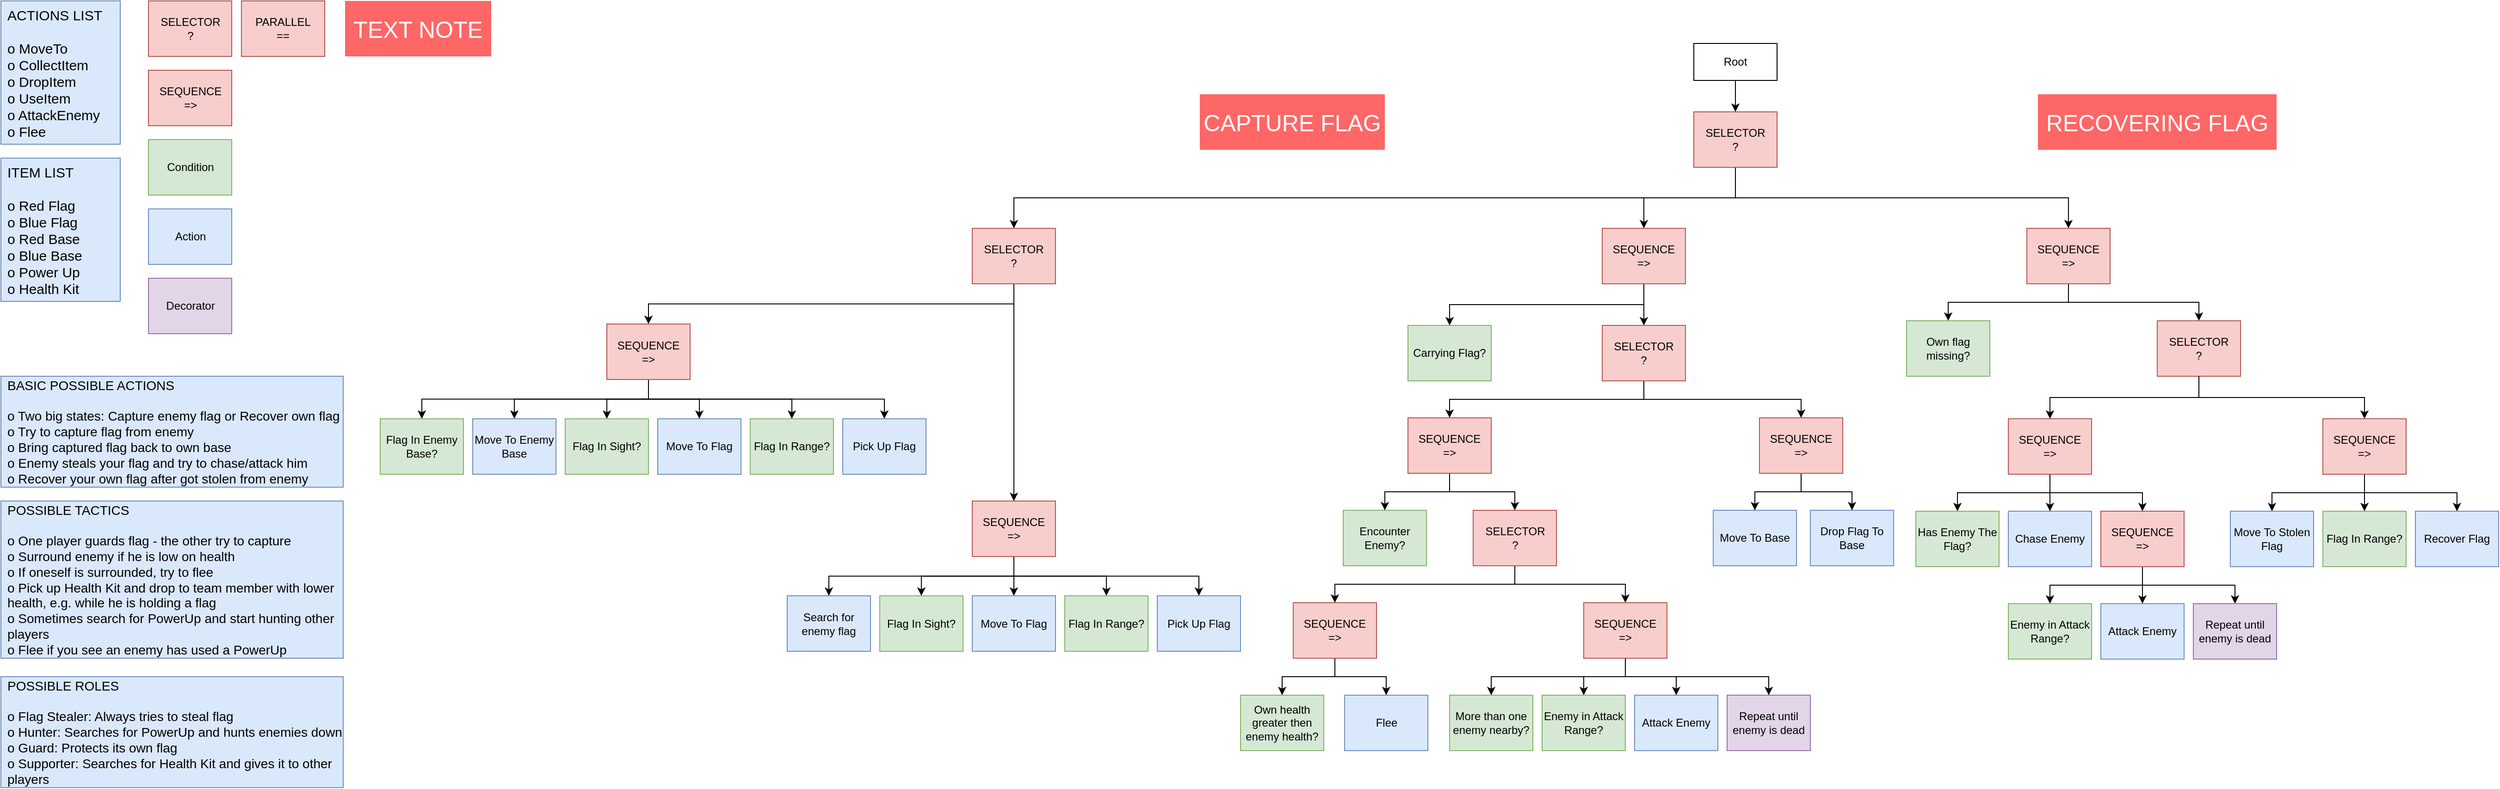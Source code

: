 <mxfile version="12.3.7" type="device" pages="1"><diagram id="GtDES0fC4Kh81AYRPnyM" name="Page-1"><mxGraphModel dx="4024" dy="1323" grid="1" gridSize="10" guides="1" tooltips="1" connect="1" arrows="1" fold="1" page="1" pageScale="1" pageWidth="1654" pageHeight="1169" background="none" math="0" shadow="0"><root><mxCell id="0"/><mxCell id="1" parent="0"/><mxCell id="4snjFOO8MrGMM_6Sy12Z-1" style="edgeStyle=orthogonalEdgeStyle;rounded=0;orthogonalLoop=1;jettySize=auto;html=1;exitX=0.5;exitY=1;exitDx=0;exitDy=0;entryX=0.5;entryY=0;entryDx=0;entryDy=0;" parent="1" source="k5fUcADKDmBsMPc2kSTx-51" target="JPDhvqLLMgYqEGkUQdpm-16" edge="1"><mxGeometry relative="1" as="geometry"/></mxCell><mxCell id="k5fUcADKDmBsMPc2kSTx-51" value="Root" style="rounded=0;whiteSpace=wrap;html=1;labelBackgroundColor=none;fontSize=12;" parent="1" vertex="1"><mxGeometry x="1160" y="80" width="90" height="40" as="geometry"/></mxCell><mxCell id="jAf86JON6YC-LcCfIolk-1" value="SELECTOR&lt;br&gt;?" style="rounded=0;whiteSpace=wrap;html=1;labelBackgroundColor=none;fontSize=12;fillColor=#f8cecc;strokeColor=#b85450;" parent="1" vertex="1"><mxGeometry x="-510.5" y="34" width="90" height="60" as="geometry"/></mxCell><mxCell id="jAf86JON6YC-LcCfIolk-3" value="SEQUENCE&lt;br&gt;=&amp;gt;" style="rounded=0;whiteSpace=wrap;html=1;labelBackgroundColor=none;fontSize=12;fillColor=#f8cecc;strokeColor=#b85450;" parent="1" vertex="1"><mxGeometry x="-510.5" y="109" width="90" height="60" as="geometry"/></mxCell><mxCell id="jAf86JON6YC-LcCfIolk-5" value="Condition" style="rounded=0;whiteSpace=wrap;html=1;labelBackgroundColor=none;fontSize=12;fillColor=#d5e8d4;strokeColor=#82b366;" parent="1" vertex="1"><mxGeometry x="-510.5" y="184" width="90" height="60" as="geometry"/></mxCell><mxCell id="jAf86JON6YC-LcCfIolk-6" value="Action" style="rounded=0;whiteSpace=wrap;html=1;labelBackgroundColor=none;fontSize=12;fillColor=#dae8fc;strokeColor=#6c8ebf;" parent="1" vertex="1"><mxGeometry x="-510.5" y="259" width="90" height="60" as="geometry"/></mxCell><mxCell id="JPDhvqLLMgYqEGkUQdpm-3" value="Decorator" style="rounded=0;whiteSpace=wrap;html=1;labelBackgroundColor=none;fontSize=12;fillColor=#e1d5e7;strokeColor=#9673a6;" parent="1" vertex="1"><mxGeometry x="-510.5" y="334" width="90" height="60" as="geometry"/></mxCell><mxCell id="JPDhvqLLMgYqEGkUQdpm-4" value="Move To Flag" style="rounded=0;whiteSpace=wrap;html=1;labelBackgroundColor=none;fontSize=12;fillColor=#dae8fc;strokeColor=#6c8ebf;" parent="1" vertex="1"><mxGeometry x="40" y="486" width="90" height="60" as="geometry"/></mxCell><mxCell id="JPDhvqLLMgYqEGkUQdpm-5" value="Flag In Range?" style="rounded=0;whiteSpace=wrap;html=1;labelBackgroundColor=none;fontSize=12;fillColor=#d5e8d4;strokeColor=#82b366;" parent="1" vertex="1"><mxGeometry x="140" y="486" width="90" height="60" as="geometry"/></mxCell><mxCell id="JPDhvqLLMgYqEGkUQdpm-6" value="Pick Up Flag" style="rounded=0;whiteSpace=wrap;html=1;labelBackgroundColor=none;fontSize=12;fillColor=#dae8fc;strokeColor=#6c8ebf;" parent="1" vertex="1"><mxGeometry x="240" y="486" width="90" height="60" as="geometry"/></mxCell><mxCell id="JPDhvqLLMgYqEGkUQdpm-7" value="Move To Base" style="rounded=0;whiteSpace=wrap;html=1;labelBackgroundColor=none;fontSize=12;fillColor=#dae8fc;strokeColor=#6c8ebf;" parent="1" vertex="1"><mxGeometry x="1181" y="585" width="90" height="60" as="geometry"/></mxCell><mxCell id="JPDhvqLLMgYqEGkUQdpm-8" value="Drop Flag To Base" style="rounded=0;whiteSpace=wrap;html=1;labelBackgroundColor=none;fontSize=12;fillColor=#dae8fc;strokeColor=#6c8ebf;" parent="1" vertex="1"><mxGeometry x="1286" y="585" width="90" height="60" as="geometry"/></mxCell><mxCell id="JPDhvqLLMgYqEGkUQdpm-14" value="Carrying Flag?" style="rounded=0;whiteSpace=wrap;html=1;labelBackgroundColor=none;fontSize=12;fillColor=#d5e8d4;strokeColor=#82b366;" parent="1" vertex="1"><mxGeometry x="851" y="385" width="90" height="60" as="geometry"/></mxCell><mxCell id="TyaWAcg6GFUjkVi6GeSD-40" style="edgeStyle=orthogonalEdgeStyle;rounded=0;orthogonalLoop=1;jettySize=auto;html=1;exitX=0.5;exitY=1;exitDx=0;exitDy=0;entryX=0.5;entryY=0;entryDx=0;entryDy=0;fontSize=14;" parent="1" source="JPDhvqLLMgYqEGkUQdpm-16" target="TyaWAcg6GFUjkVi6GeSD-5" edge="1"><mxGeometry relative="1" as="geometry"/></mxCell><mxCell id="k0CuPmgBd7FAcBHCDqBa-32" style="edgeStyle=orthogonalEdgeStyle;rounded=0;orthogonalLoop=1;jettySize=auto;html=1;exitX=0.5;exitY=1;exitDx=0;exitDy=0;entryX=0.5;entryY=0;entryDx=0;entryDy=0;" edge="1" parent="1" source="JPDhvqLLMgYqEGkUQdpm-16" target="JPDhvqLLMgYqEGkUQdpm-17"><mxGeometry relative="1" as="geometry"/></mxCell><mxCell id="k0CuPmgBd7FAcBHCDqBa-33" style="edgeStyle=orthogonalEdgeStyle;rounded=0;orthogonalLoop=1;jettySize=auto;html=1;exitX=0.5;exitY=1;exitDx=0;exitDy=0;entryX=0.5;entryY=0;entryDx=0;entryDy=0;" edge="1" parent="1" source="JPDhvqLLMgYqEGkUQdpm-16" target="kOcm3g4EllDmT7967iyR-13"><mxGeometry relative="1" as="geometry"/></mxCell><mxCell id="JPDhvqLLMgYqEGkUQdpm-16" value="SELECTOR&lt;br&gt;?" style="rounded=0;whiteSpace=wrap;html=1;labelBackgroundColor=none;fontSize=12;fillColor=#f8cecc;strokeColor=#b85450;" parent="1" vertex="1"><mxGeometry x="1160" y="154" width="90" height="60" as="geometry"/></mxCell><mxCell id="JPDhvqLLMgYqEGkUQdpm-19" style="edgeStyle=orthogonalEdgeStyle;rounded=0;orthogonalLoop=1;jettySize=auto;html=1;exitX=0.5;exitY=1;exitDx=0;exitDy=0;entryX=0.5;entryY=0;entryDx=0;entryDy=0;" parent="1" source="JPDhvqLLMgYqEGkUQdpm-17" target="JPDhvqLLMgYqEGkUQdpm-14" edge="1"><mxGeometry relative="1" as="geometry"/></mxCell><mxCell id="k0CuPmgBd7FAcBHCDqBa-10" style="edgeStyle=orthogonalEdgeStyle;rounded=0;orthogonalLoop=1;jettySize=auto;html=1;exitX=0.5;exitY=1;exitDx=0;exitDy=0;entryX=0.5;entryY=0;entryDx=0;entryDy=0;" edge="1" parent="1" source="JPDhvqLLMgYqEGkUQdpm-17" target="k0CuPmgBd7FAcBHCDqBa-2"><mxGeometry relative="1" as="geometry"/></mxCell><mxCell id="JPDhvqLLMgYqEGkUQdpm-17" value="SEQUENCE&lt;br&gt;=&amp;gt;" style="rounded=0;whiteSpace=wrap;html=1;labelBackgroundColor=none;fontSize=12;fillColor=#f8cecc;strokeColor=#b85450;" parent="1" vertex="1"><mxGeometry x="1061" y="280" width="90" height="60" as="geometry"/></mxCell><mxCell id="JPDhvqLLMgYqEGkUQdpm-24" style="edgeStyle=orthogonalEdgeStyle;rounded=0;orthogonalLoop=1;jettySize=auto;html=1;exitX=0.5;exitY=1;exitDx=0;exitDy=0;entryX=0.5;entryY=0;entryDx=0;entryDy=0;" parent="1" source="JPDhvqLLMgYqEGkUQdpm-18" target="JPDhvqLLMgYqEGkUQdpm-4" edge="1"><mxGeometry relative="1" as="geometry"/></mxCell><mxCell id="JPDhvqLLMgYqEGkUQdpm-25" style="edgeStyle=orthogonalEdgeStyle;rounded=0;orthogonalLoop=1;jettySize=auto;html=1;exitX=0.5;exitY=1;exitDx=0;exitDy=0;entryX=0.5;entryY=0;entryDx=0;entryDy=0;" parent="1" source="JPDhvqLLMgYqEGkUQdpm-18" target="JPDhvqLLMgYqEGkUQdpm-5" edge="1"><mxGeometry relative="1" as="geometry"/></mxCell><mxCell id="JPDhvqLLMgYqEGkUQdpm-26" style="edgeStyle=orthogonalEdgeStyle;rounded=0;orthogonalLoop=1;jettySize=auto;html=1;exitX=0.5;exitY=1;exitDx=0;exitDy=0;entryX=0.5;entryY=0;entryDx=0;entryDy=0;" parent="1" source="JPDhvqLLMgYqEGkUQdpm-18" target="JPDhvqLLMgYqEGkUQdpm-6" edge="1"><mxGeometry relative="1" as="geometry"/></mxCell><mxCell id="kOcm3g4EllDmT7967iyR-23" style="edgeStyle=orthogonalEdgeStyle;rounded=0;orthogonalLoop=1;jettySize=auto;html=1;exitX=0.5;exitY=1;exitDx=0;exitDy=0;entryX=0.5;entryY=0;entryDx=0;entryDy=0;" parent="1" source="JPDhvqLLMgYqEGkUQdpm-18" target="JPDhvqLLMgYqEGkUQdpm-33" edge="1"><mxGeometry relative="1" as="geometry"/></mxCell><mxCell id="kOcm3g4EllDmT7967iyR-25" style="edgeStyle=orthogonalEdgeStyle;rounded=0;orthogonalLoop=1;jettySize=auto;html=1;exitX=0.5;exitY=1;exitDx=0;exitDy=0;entryX=0.5;entryY=0;entryDx=0;entryDy=0;" parent="1" source="JPDhvqLLMgYqEGkUQdpm-18" target="JPDhvqLLMgYqEGkUQdpm-32" edge="1"><mxGeometry relative="1" as="geometry"/></mxCell><mxCell id="kOcm3g4EllDmT7967iyR-26" style="edgeStyle=orthogonalEdgeStyle;rounded=0;orthogonalLoop=1;jettySize=auto;html=1;exitX=0.5;exitY=1;exitDx=0;exitDy=0;entryX=0.5;entryY=0;entryDx=0;entryDy=0;" parent="1" source="JPDhvqLLMgYqEGkUQdpm-18" target="JPDhvqLLMgYqEGkUQdpm-29" edge="1"><mxGeometry relative="1" as="geometry"/></mxCell><mxCell id="JPDhvqLLMgYqEGkUQdpm-18" value="SEQUENCE&lt;br&gt;=&amp;gt;" style="rounded=0;whiteSpace=wrap;html=1;labelBackgroundColor=none;fontSize=12;fillColor=#f8cecc;strokeColor=#b85450;" parent="1" vertex="1"><mxGeometry x="-15" y="383.5" width="90" height="60" as="geometry"/></mxCell><mxCell id="JPDhvqLLMgYqEGkUQdpm-27" value="ACTIONS LIST&lt;br style=&quot;font-size: 15px;&quot;&gt;&lt;br style=&quot;font-size: 15px;&quot;&gt;o MoveTo&lt;br style=&quot;font-size: 15px;&quot;&gt;o CollectItem&lt;br style=&quot;font-size: 15px;&quot;&gt;o DropItem&lt;br style=&quot;font-size: 15px;&quot;&gt;o UseItem&lt;br style=&quot;font-size: 15px;&quot;&gt;o AttackEnemy&lt;br style=&quot;font-size: 15px;&quot;&gt;o Flee" style="rounded=0;labelBackgroundColor=none;fontSize=15;fillColor=#dae8fc;strokeColor=#6c8ebf;align=left;fontStyle=0;horizontal=1;labelPosition=center;verticalLabelPosition=middle;verticalAlign=middle;whiteSpace=wrap;html=1;spacingTop=0;spacingLeft=5;spacing=2;" parent="1" vertex="1"><mxGeometry x="-670" y="34" width="129" height="155" as="geometry"/></mxCell><mxCell id="JPDhvqLLMgYqEGkUQdpm-28" value="ITEM LIST&lt;br style=&quot;font-size: 15px&quot;&gt;&lt;br style=&quot;font-size: 15px&quot;&gt;o Red Flag&lt;br style=&quot;font-size: 15px&quot;&gt;o Blue Flag&lt;br style=&quot;font-size: 15px&quot;&gt;o Red Base&lt;br style=&quot;font-size: 15px&quot;&gt;o Blue Base&lt;br style=&quot;font-size: 15px&quot;&gt;o Power Up&lt;br style=&quot;font-size: 15px&quot;&gt;o Health Kit" style="rounded=0;labelBackgroundColor=none;fontSize=15;fillColor=#dae8fc;strokeColor=#6c8ebf;align=left;fontStyle=0;horizontal=1;labelPosition=center;verticalLabelPosition=middle;verticalAlign=middle;whiteSpace=wrap;html=1;spacingTop=0;spacingLeft=5;spacing=2;" parent="1" vertex="1"><mxGeometry x="-670" y="204" width="129" height="155" as="geometry"/></mxCell><mxCell id="JPDhvqLLMgYqEGkUQdpm-29" value="Flag In Enemy Base?" style="rounded=0;whiteSpace=wrap;html=1;labelBackgroundColor=none;fontSize=12;fillColor=#d5e8d4;strokeColor=#82b366;" parent="1" vertex="1"><mxGeometry x="-260" y="486" width="90" height="60" as="geometry"/></mxCell><mxCell id="JPDhvqLLMgYqEGkUQdpm-32" value="Move To Enemy Base" style="rounded=0;whiteSpace=wrap;html=1;labelBackgroundColor=none;fontSize=12;fillColor=#dae8fc;strokeColor=#6c8ebf;" parent="1" vertex="1"><mxGeometry x="-160" y="486" width="90" height="60" as="geometry"/></mxCell><mxCell id="JPDhvqLLMgYqEGkUQdpm-33" value="Flag In Sight?" style="rounded=0;whiteSpace=wrap;html=1;labelBackgroundColor=none;fontSize=12;fillColor=#d5e8d4;strokeColor=#82b366;" parent="1" vertex="1"><mxGeometry x="-60" y="486" width="90" height="60" as="geometry"/></mxCell><mxCell id="TyaWAcg6GFUjkVi6GeSD-1" value="BASIC POSSIBLE ACTIONS&lt;br style=&quot;font-size: 14px&quot;&gt;&lt;br&gt;o Two big states: Capture enemy flag or Recover own flag&lt;br style=&quot;font-size: 14px&quot;&gt;o Try to capture flag from enemy&lt;br style=&quot;font-size: 14px&quot;&gt;o Bring captured flag back to own base&lt;br style=&quot;font-size: 14px&quot;&gt;o Enemy steals your flag and try to chase/attack him&lt;br style=&quot;font-size: 14px&quot;&gt;o Recover your own flag after got stolen from enemy" style="rounded=0;labelBackgroundColor=none;fontSize=14;fillColor=#dae8fc;strokeColor=#6c8ebf;align=left;fontStyle=0;horizontal=1;labelPosition=center;verticalLabelPosition=middle;verticalAlign=middle;whiteSpace=wrap;html=1;spacingTop=0;spacingLeft=5;spacing=2;" parent="1" vertex="1"><mxGeometry x="-670" y="440" width="370" height="120" as="geometry"/></mxCell><mxCell id="TyaWAcg6GFUjkVi6GeSD-2" value="POSSIBLE TACTICS&lt;br&gt;&lt;br&gt;o One player guards flag - the other try to capture&lt;br&gt;o Surround enemy if he is low on health&lt;br&gt;o If oneself is surrounded, try to flee&lt;br&gt;o Pick up Health Kit and drop to team member with lower health, e.g. while he is holding a flag&lt;br&gt;o Sometimes search for PowerUp and start hunting other players&lt;br&gt;o Flee if you see an enemy has used a PowerUp" style="rounded=0;labelBackgroundColor=none;fontSize=14;fillColor=#dae8fc;strokeColor=#6c8ebf;align=left;fontStyle=0;horizontal=1;labelPosition=center;verticalLabelPosition=middle;verticalAlign=middle;whiteSpace=wrap;html=1;spacingTop=0;spacingLeft=5;spacing=2;labelBorderColor=none;" parent="1" vertex="1"><mxGeometry x="-670" y="575" width="370" height="170" as="geometry"/></mxCell><mxCell id="TyaWAcg6GFUjkVi6GeSD-3" value="PARALLEL&lt;br&gt;==" style="rounded=0;whiteSpace=wrap;html=1;labelBackgroundColor=none;fontSize=12;fillColor=#f8cecc;strokeColor=#b85450;" parent="1" vertex="1"><mxGeometry x="-410" y="34" width="90" height="60" as="geometry"/></mxCell><mxCell id="TyaWAcg6GFUjkVi6GeSD-12" style="edgeStyle=orthogonalEdgeStyle;rounded=0;orthogonalLoop=1;jettySize=auto;html=1;exitX=0.5;exitY=1;exitDx=0;exitDy=0;entryX=0.5;entryY=0;entryDx=0;entryDy=0;fontSize=14;" parent="1" source="TyaWAcg6GFUjkVi6GeSD-5" target="TyaWAcg6GFUjkVi6GeSD-7" edge="1"><mxGeometry relative="1" as="geometry"/></mxCell><mxCell id="TyaWAcg6GFUjkVi6GeSD-35" style="edgeStyle=orthogonalEdgeStyle;rounded=0;orthogonalLoop=1;jettySize=auto;html=1;exitX=0.5;exitY=1;exitDx=0;exitDy=0;entryX=0.5;entryY=0;entryDx=0;entryDy=0;fontSize=14;" parent="1" source="TyaWAcg6GFUjkVi6GeSD-5" target="TyaWAcg6GFUjkVi6GeSD-22" edge="1"><mxGeometry relative="1" as="geometry"/></mxCell><mxCell id="TyaWAcg6GFUjkVi6GeSD-5" value="SEQUENCE&lt;br&gt;=&amp;gt;" style="rounded=0;whiteSpace=wrap;html=1;labelBackgroundColor=none;fontSize=12;fillColor=#f8cecc;strokeColor=#b85450;" parent="1" vertex="1"><mxGeometry x="1520" y="280" width="90" height="60" as="geometry"/></mxCell><mxCell id="TyaWAcg6GFUjkVi6GeSD-7" value="Own flag missing?" style="rounded=0;whiteSpace=wrap;html=1;labelBackgroundColor=none;fontSize=12;fillColor=#d5e8d4;strokeColor=#82b366;" parent="1" vertex="1"><mxGeometry x="1390" y="380" width="90" height="60" as="geometry"/></mxCell><mxCell id="TyaWAcg6GFUjkVi6GeSD-9" value="Enemy in Attack Range?" style="rounded=0;whiteSpace=wrap;html=1;labelBackgroundColor=none;fontSize=12;fillColor=#d5e8d4;strokeColor=#82b366;" parent="1" vertex="1"><mxGeometry x="1500" y="686" width="90" height="60" as="geometry"/></mxCell><mxCell id="TyaWAcg6GFUjkVi6GeSD-10" value="Attack Enemy" style="rounded=0;whiteSpace=wrap;html=1;labelBackgroundColor=none;fontSize=12;fillColor=#dae8fc;strokeColor=#6c8ebf;" parent="1" vertex="1"><mxGeometry x="1600" y="686" width="90" height="60" as="geometry"/></mxCell><mxCell id="TyaWAcg6GFUjkVi6GeSD-38" style="edgeStyle=orthogonalEdgeStyle;rounded=0;orthogonalLoop=1;jettySize=auto;html=1;exitX=0.5;exitY=1;exitDx=0;exitDy=0;entryX=0.5;entryY=0;entryDx=0;entryDy=0;fontSize=14;" parent="1" source="TyaWAcg6GFUjkVi6GeSD-26" target="TyaWAcg6GFUjkVi6GeSD-10" edge="1"><mxGeometry relative="1" as="geometry"/></mxCell><mxCell id="__1Q388-KPaIHm7AYuTB-3" style="edgeStyle=orthogonalEdgeStyle;rounded=0;orthogonalLoop=1;jettySize=auto;html=1;exitX=0.5;exitY=1;exitDx=0;exitDy=0;entryX=0.5;entryY=0;entryDx=0;entryDy=0;" parent="1" source="TyaWAcg6GFUjkVi6GeSD-26" target="TyaWAcg6GFUjkVi6GeSD-9" edge="1"><mxGeometry relative="1" as="geometry"/></mxCell><mxCell id="__1Q388-KPaIHm7AYuTB-4" style="edgeStyle=orthogonalEdgeStyle;rounded=0;orthogonalLoop=1;jettySize=auto;html=1;exitX=0.5;exitY=1;exitDx=0;exitDy=0;entryX=0.5;entryY=0;entryDx=0;entryDy=0;" parent="1" source="TyaWAcg6GFUjkVi6GeSD-26" target="__1Q388-KPaIHm7AYuTB-1" edge="1"><mxGeometry relative="1" as="geometry"/></mxCell><mxCell id="TyaWAcg6GFUjkVi6GeSD-26" value="SEQUENCE&lt;br&gt;=&amp;gt;" style="rounded=0;whiteSpace=wrap;html=1;labelBackgroundColor=none;fontSize=12;fillColor=#f8cecc;strokeColor=#b85450;" parent="1" vertex="1"><mxGeometry x="1600" y="586" width="90" height="60" as="geometry"/></mxCell><mxCell id="TyaWAcg6GFUjkVi6GeSD-8" value="Chase Enemy" style="rounded=0;whiteSpace=wrap;html=1;labelBackgroundColor=none;fontSize=12;fillColor=#dae8fc;strokeColor=#6c8ebf;" parent="1" vertex="1"><mxGeometry x="1500" y="586" width="90" height="60" as="geometry"/></mxCell><mxCell id="TyaWAcg6GFUjkVi6GeSD-17" value="Has Enemy The Flag?" style="rounded=0;whiteSpace=wrap;html=1;labelBackgroundColor=none;fontSize=12;fillColor=#d5e8d4;strokeColor=#82b366;" parent="1" vertex="1"><mxGeometry x="1400" y="586" width="90" height="60" as="geometry"/></mxCell><mxCell id="TyaWAcg6GFUjkVi6GeSD-18" value="Move To Stolen Flag" style="rounded=0;whiteSpace=wrap;html=1;labelBackgroundColor=none;fontSize=12;fillColor=#dae8fc;strokeColor=#6c8ebf;" parent="1" vertex="1"><mxGeometry x="1740" y="586" width="90" height="60" as="geometry"/></mxCell><mxCell id="TyaWAcg6GFUjkVi6GeSD-20" value="Flag In Range?" style="rounded=0;whiteSpace=wrap;html=1;labelBackgroundColor=none;fontSize=12;fillColor=#d5e8d4;strokeColor=#82b366;" parent="1" vertex="1"><mxGeometry x="1840" y="586" width="90" height="60" as="geometry"/></mxCell><mxCell id="TyaWAcg6GFUjkVi6GeSD-21" value="Recover Flag" style="rounded=0;whiteSpace=wrap;html=1;labelBackgroundColor=none;fontSize=12;fillColor=#dae8fc;strokeColor=#6c8ebf;" parent="1" vertex="1"><mxGeometry x="1940" y="586" width="90" height="60" as="geometry"/></mxCell><mxCell id="TyaWAcg6GFUjkVi6GeSD-22" value="SELECTOR&lt;br&gt;?" style="rounded=0;whiteSpace=wrap;html=1;labelBackgroundColor=none;fontSize=12;fillColor=#f8cecc;strokeColor=#b85450;" parent="1" vertex="1"><mxGeometry x="1661" y="380" width="90" height="60" as="geometry"/></mxCell><mxCell id="TyaWAcg6GFUjkVi6GeSD-30" style="edgeStyle=orthogonalEdgeStyle;rounded=0;orthogonalLoop=1;jettySize=auto;html=1;exitX=0.5;exitY=1;exitDx=0;exitDy=0;entryX=0.5;entryY=0;entryDx=0;entryDy=0;fontSize=14;" parent="1" source="TyaWAcg6GFUjkVi6GeSD-25" target="TyaWAcg6GFUjkVi6GeSD-17" edge="1"><mxGeometry relative="1" as="geometry"/></mxCell><mxCell id="TyaWAcg6GFUjkVi6GeSD-31" style="edgeStyle=orthogonalEdgeStyle;rounded=0;orthogonalLoop=1;jettySize=auto;html=1;exitX=0.5;exitY=1;exitDx=0;exitDy=0;entryX=0.5;entryY=0;entryDx=0;entryDy=0;fontSize=14;" parent="1" source="TyaWAcg6GFUjkVi6GeSD-25" target="TyaWAcg6GFUjkVi6GeSD-8" edge="1"><mxGeometry relative="1" as="geometry"/></mxCell><mxCell id="TyaWAcg6GFUjkVi6GeSD-39" style="edgeStyle=orthogonalEdgeStyle;rounded=0;orthogonalLoop=1;jettySize=auto;html=1;exitX=0.5;exitY=1;exitDx=0;exitDy=0;entryX=0.5;entryY=0;entryDx=0;entryDy=0;fontSize=14;" parent="1" source="TyaWAcg6GFUjkVi6GeSD-25" target="TyaWAcg6GFUjkVi6GeSD-26" edge="1"><mxGeometry relative="1" as="geometry"/></mxCell><mxCell id="TyaWAcg6GFUjkVi6GeSD-25" value="SEQUENCE&lt;br&gt;=&amp;gt;" style="rounded=0;whiteSpace=wrap;html=1;labelBackgroundColor=none;fontSize=12;fillColor=#f8cecc;strokeColor=#b85450;" parent="1" vertex="1"><mxGeometry x="1500" y="486" width="90" height="60" as="geometry"/></mxCell><mxCell id="TyaWAcg6GFUjkVi6GeSD-28" style="edgeStyle=orthogonalEdgeStyle;rounded=0;orthogonalLoop=1;jettySize=auto;html=1;exitX=0.5;exitY=1;exitDx=0;exitDy=0;entryX=0.5;entryY=0;entryDx=0;entryDy=0;fontSize=14;" parent="1" source="TyaWAcg6GFUjkVi6GeSD-22" target="TyaWAcg6GFUjkVi6GeSD-25" edge="1"><mxGeometry relative="1" as="geometry"/></mxCell><mxCell id="TyaWAcg6GFUjkVi6GeSD-32" style="edgeStyle=orthogonalEdgeStyle;rounded=0;orthogonalLoop=1;jettySize=auto;html=1;exitX=0.5;exitY=1;exitDx=0;exitDy=0;entryX=0.5;entryY=0;entryDx=0;entryDy=0;fontSize=14;" parent="1" source="TyaWAcg6GFUjkVi6GeSD-27" target="TyaWAcg6GFUjkVi6GeSD-18" edge="1"><mxGeometry relative="1" as="geometry"/></mxCell><mxCell id="TyaWAcg6GFUjkVi6GeSD-33" style="edgeStyle=orthogonalEdgeStyle;rounded=0;orthogonalLoop=1;jettySize=auto;html=1;exitX=0.5;exitY=1;exitDx=0;exitDy=0;entryX=0.5;entryY=0;entryDx=0;entryDy=0;fontSize=14;" parent="1" source="TyaWAcg6GFUjkVi6GeSD-27" target="TyaWAcg6GFUjkVi6GeSD-20" edge="1"><mxGeometry relative="1" as="geometry"/></mxCell><mxCell id="TyaWAcg6GFUjkVi6GeSD-34" style="edgeStyle=orthogonalEdgeStyle;rounded=0;orthogonalLoop=1;jettySize=auto;html=1;exitX=0.5;exitY=1;exitDx=0;exitDy=0;entryX=0.5;entryY=0;entryDx=0;entryDy=0;fontSize=14;" parent="1" source="TyaWAcg6GFUjkVi6GeSD-27" target="TyaWAcg6GFUjkVi6GeSD-21" edge="1"><mxGeometry relative="1" as="geometry"/></mxCell><mxCell id="TyaWAcg6GFUjkVi6GeSD-27" value="SEQUENCE&lt;br&gt;=&amp;gt;" style="rounded=0;whiteSpace=wrap;html=1;labelBackgroundColor=none;fontSize=12;fillColor=#f8cecc;strokeColor=#b85450;" parent="1" vertex="1"><mxGeometry x="1840" y="486" width="90" height="60" as="geometry"/></mxCell><mxCell id="TyaWAcg6GFUjkVi6GeSD-29" style="edgeStyle=orthogonalEdgeStyle;rounded=0;orthogonalLoop=1;jettySize=auto;html=1;exitX=0.5;exitY=1;exitDx=0;exitDy=0;entryX=0.5;entryY=0;entryDx=0;entryDy=0;fontSize=14;" parent="1" source="TyaWAcg6GFUjkVi6GeSD-22" target="TyaWAcg6GFUjkVi6GeSD-27" edge="1"><mxGeometry relative="1" as="geometry"/></mxCell><mxCell id="TyaWAcg6GFUjkVi6GeSD-44" value="CAPTURE FLAG" style="rounded=0;whiteSpace=wrap;html=1;labelBackgroundColor=none;fontSize=25;horizontal=1;fillColor=#FF6666;strokeColor=none;fontColor=#FFFFFF;spacingLeft=0;spacing=5;" parent="1" vertex="1"><mxGeometry x="626" y="135" width="200" height="60" as="geometry"/></mxCell><mxCell id="TyaWAcg6GFUjkVi6GeSD-45" value="RECOVERING FLAG" style="rounded=0;whiteSpace=wrap;html=1;labelBackgroundColor=none;fontSize=25;horizontal=1;fillColor=#FF6666;strokeColor=none;fontColor=#FFFFFF;spacingLeft=0;spacing=5;spacingTop=0;spacingRight=0;" parent="1" vertex="1"><mxGeometry x="1532" y="135" width="258" height="60" as="geometry"/></mxCell><mxCell id="TyaWAcg6GFUjkVi6GeSD-46" value="TEXT NOTE" style="rounded=0;whiteSpace=wrap;html=1;labelBackgroundColor=none;fontSize=25;horizontal=1;fillColor=#FF6666;strokeColor=none;fontColor=#FFFFFF;spacingLeft=0;spacing=5;" parent="1" vertex="1"><mxGeometry x="-298" y="34" width="158" height="60" as="geometry"/></mxCell><mxCell id="__1Q388-KPaIHm7AYuTB-1" value="Repeat until enemy is dead" style="rounded=0;whiteSpace=wrap;html=1;labelBackgroundColor=none;fontSize=12;fillColor=#e1d5e7;strokeColor=#9673a6;" parent="1" vertex="1"><mxGeometry x="1700" y="686" width="90" height="60" as="geometry"/></mxCell><mxCell id="__1Q388-KPaIHm7AYuTB-5" value="POSSIBLE ROLES&lt;br&gt;&lt;br&gt;o Flag Stealer: Always tries to steal flag&lt;br&gt;o Hunter: Searches for PowerUp and hunts enemies down&lt;br&gt;o Guard: Protects its own flag&lt;br&gt;o Supporter: Searches for Health Kit and gives it to other players" style="rounded=0;labelBackgroundColor=none;fontSize=14;fillColor=#dae8fc;strokeColor=#6c8ebf;align=left;fontStyle=0;horizontal=1;labelPosition=center;verticalLabelPosition=middle;verticalAlign=middle;whiteSpace=wrap;html=1;spacingTop=0;spacingLeft=5;spacing=2;labelBorderColor=none;" parent="1" vertex="1"><mxGeometry x="-670" y="765" width="370" height="120" as="geometry"/></mxCell><mxCell id="kOcm3g4EllDmT7967iyR-1" value="Search for enemy flag" style="rounded=0;whiteSpace=wrap;html=1;labelBackgroundColor=none;fontSize=12;fillColor=#dae8fc;strokeColor=#6c8ebf;" parent="1" vertex="1"><mxGeometry x="180" y="677.5" width="90" height="60" as="geometry"/></mxCell><mxCell id="kOcm3g4EllDmT7967iyR-3" value="Move To Flag" style="rounded=0;whiteSpace=wrap;html=1;labelBackgroundColor=none;fontSize=12;fillColor=#dae8fc;strokeColor=#6c8ebf;" parent="1" vertex="1"><mxGeometry x="380" y="677.5" width="90" height="60" as="geometry"/></mxCell><mxCell id="kOcm3g4EllDmT7967iyR-4" value="Flag In Range?" style="rounded=0;whiteSpace=wrap;html=1;labelBackgroundColor=none;fontSize=12;fillColor=#d5e8d4;strokeColor=#82b366;" parent="1" vertex="1"><mxGeometry x="480" y="677.5" width="90" height="60" as="geometry"/></mxCell><mxCell id="kOcm3g4EllDmT7967iyR-5" value="Pick Up Flag" style="rounded=0;whiteSpace=wrap;html=1;labelBackgroundColor=none;fontSize=12;fillColor=#dae8fc;strokeColor=#6c8ebf;" parent="1" vertex="1"><mxGeometry x="580" y="677.5" width="90" height="60" as="geometry"/></mxCell><mxCell id="kOcm3g4EllDmT7967iyR-6" style="edgeStyle=orthogonalEdgeStyle;rounded=0;orthogonalLoop=1;jettySize=auto;html=1;exitX=0.5;exitY=1;exitDx=0;exitDy=0;entryX=0.5;entryY=0;entryDx=0;entryDy=0;" parent="1" source="kOcm3g4EllDmT7967iyR-10" target="kOcm3g4EllDmT7967iyR-3" edge="1"><mxGeometry relative="1" as="geometry"/></mxCell><mxCell id="kOcm3g4EllDmT7967iyR-7" style="edgeStyle=orthogonalEdgeStyle;rounded=0;orthogonalLoop=1;jettySize=auto;html=1;exitX=0.5;exitY=1;exitDx=0;exitDy=0;entryX=0.5;entryY=0;entryDx=0;entryDy=0;" parent="1" source="kOcm3g4EllDmT7967iyR-10" target="kOcm3g4EllDmT7967iyR-4" edge="1"><mxGeometry relative="1" as="geometry"/></mxCell><mxCell id="kOcm3g4EllDmT7967iyR-8" style="edgeStyle=orthogonalEdgeStyle;rounded=0;orthogonalLoop=1;jettySize=auto;html=1;exitX=0.5;exitY=1;exitDx=0;exitDy=0;entryX=0.5;entryY=0;entryDx=0;entryDy=0;" parent="1" source="kOcm3g4EllDmT7967iyR-10" target="kOcm3g4EllDmT7967iyR-5" edge="1"><mxGeometry relative="1" as="geometry"/></mxCell><mxCell id="kOcm3g4EllDmT7967iyR-9" style="edgeStyle=orthogonalEdgeStyle;rounded=0;orthogonalLoop=1;jettySize=auto;html=1;exitX=0.5;exitY=1;exitDx=0;exitDy=0;entryX=0.5;entryY=0;entryDx=0;entryDy=0;fontSize=15;" parent="1" source="kOcm3g4EllDmT7967iyR-10" target="kOcm3g4EllDmT7967iyR-11" edge="1"><mxGeometry relative="1" as="geometry"/></mxCell><mxCell id="kOcm3g4EllDmT7967iyR-12" style="edgeStyle=orthogonalEdgeStyle;rounded=0;orthogonalLoop=1;jettySize=auto;html=1;exitX=0.5;exitY=1;exitDx=0;exitDy=0;entryX=0.5;entryY=0;entryDx=0;entryDy=0;" parent="1" source="kOcm3g4EllDmT7967iyR-10" target="kOcm3g4EllDmT7967iyR-1" edge="1"><mxGeometry relative="1" as="geometry"/></mxCell><mxCell id="kOcm3g4EllDmT7967iyR-10" value="SEQUENCE&lt;br&gt;=&amp;gt;" style="rounded=0;whiteSpace=wrap;html=1;labelBackgroundColor=none;fontSize=12;fillColor=#f8cecc;strokeColor=#b85450;" parent="1" vertex="1"><mxGeometry x="380" y="575" width="90" height="60" as="geometry"/></mxCell><mxCell id="kOcm3g4EllDmT7967iyR-11" value="Flag In Sight?" style="rounded=0;whiteSpace=wrap;html=1;labelBackgroundColor=none;fontSize=12;fillColor=#d5e8d4;strokeColor=#82b366;" parent="1" vertex="1"><mxGeometry x="280" y="677.5" width="90" height="60" as="geometry"/></mxCell><mxCell id="kOcm3g4EllDmT7967iyR-20" style="edgeStyle=orthogonalEdgeStyle;rounded=0;orthogonalLoop=1;jettySize=auto;html=1;exitX=0.5;exitY=1;exitDx=0;exitDy=0;entryX=0.5;entryY=0;entryDx=0;entryDy=0;" parent="1" source="kOcm3g4EllDmT7967iyR-13" target="JPDhvqLLMgYqEGkUQdpm-18" edge="1"><mxGeometry relative="1" as="geometry"/></mxCell><mxCell id="kOcm3g4EllDmT7967iyR-27" style="edgeStyle=orthogonalEdgeStyle;rounded=0;orthogonalLoop=1;jettySize=auto;html=1;exitX=0.5;exitY=1;exitDx=0;exitDy=0;entryX=0.5;entryY=0;entryDx=0;entryDy=0;" parent="1" source="kOcm3g4EllDmT7967iyR-13" target="kOcm3g4EllDmT7967iyR-10" edge="1"><mxGeometry relative="1" as="geometry"/></mxCell><mxCell id="kOcm3g4EllDmT7967iyR-13" value="SELECTOR&lt;br&gt;?" style="rounded=0;whiteSpace=wrap;html=1;labelBackgroundColor=none;fontSize=12;fillColor=#f8cecc;strokeColor=#b85450;" parent="1" vertex="1"><mxGeometry x="380" y="280" width="90" height="60" as="geometry"/></mxCell><mxCell id="k0CuPmgBd7FAcBHCDqBa-23" style="edgeStyle=orthogonalEdgeStyle;rounded=0;orthogonalLoop=1;jettySize=auto;html=1;exitX=0.5;exitY=1;exitDx=0;exitDy=0;entryX=0.5;entryY=0;entryDx=0;entryDy=0;" edge="1" parent="1" source="k0CuPmgBd7FAcBHCDqBa-2" target="k0CuPmgBd7FAcBHCDqBa-8"><mxGeometry relative="1" as="geometry"/></mxCell><mxCell id="k0CuPmgBd7FAcBHCDqBa-26" style="edgeStyle=orthogonalEdgeStyle;rounded=0;orthogonalLoop=1;jettySize=auto;html=1;exitX=0.5;exitY=1;exitDx=0;exitDy=0;entryX=0.5;entryY=0;entryDx=0;entryDy=0;" edge="1" parent="1" source="k0CuPmgBd7FAcBHCDqBa-2" target="k0CuPmgBd7FAcBHCDqBa-9"><mxGeometry relative="1" as="geometry"/></mxCell><mxCell id="k0CuPmgBd7FAcBHCDqBa-2" value="SELECTOR&lt;br&gt;?" style="rounded=0;whiteSpace=wrap;html=1;labelBackgroundColor=none;fontSize=12;fillColor=#f8cecc;strokeColor=#b85450;" vertex="1" parent="1"><mxGeometry x="1061" y="385" width="90" height="60" as="geometry"/></mxCell><mxCell id="k0CuPmgBd7FAcBHCDqBa-3" value="Own health greater then enemy health?" style="rounded=0;whiteSpace=wrap;html=1;labelBackgroundColor=none;fontSize=12;fillColor=#d5e8d4;strokeColor=#82b366;" vertex="1" parent="1"><mxGeometry x="670" y="785" width="90" height="60" as="geometry"/></mxCell><mxCell id="k0CuPmgBd7FAcBHCDqBa-4" value="Encounter Enemy?" style="rounded=0;whiteSpace=wrap;html=1;labelBackgroundColor=none;fontSize=12;fillColor=#d5e8d4;strokeColor=#82b366;" vertex="1" parent="1"><mxGeometry x="781" y="585" width="90" height="60" as="geometry"/></mxCell><mxCell id="k0CuPmgBd7FAcBHCDqBa-5" value="Flee" style="rounded=0;whiteSpace=wrap;html=1;labelBackgroundColor=none;fontSize=12;fillColor=#dae8fc;strokeColor=#6c8ebf;" vertex="1" parent="1"><mxGeometry x="782.5" y="785" width="90" height="60" as="geometry"/></mxCell><mxCell id="k0CuPmgBd7FAcBHCDqBa-6" value="More than one enemy nearby?" style="rounded=0;whiteSpace=wrap;html=1;labelBackgroundColor=none;fontSize=12;fillColor=#d5e8d4;strokeColor=#82b366;" vertex="1" parent="1"><mxGeometry x="896" y="785" width="90" height="60" as="geometry"/></mxCell><mxCell id="k0CuPmgBd7FAcBHCDqBa-21" style="edgeStyle=orthogonalEdgeStyle;rounded=0;orthogonalLoop=1;jettySize=auto;html=1;exitX=0.5;exitY=1;exitDx=0;exitDy=0;entryX=0.5;entryY=0;entryDx=0;entryDy=0;" edge="1" parent="1" source="k0CuPmgBd7FAcBHCDqBa-8" target="k0CuPmgBd7FAcBHCDqBa-4"><mxGeometry relative="1" as="geometry"/></mxCell><mxCell id="k0CuPmgBd7FAcBHCDqBa-22" style="edgeStyle=orthogonalEdgeStyle;rounded=0;orthogonalLoop=1;jettySize=auto;html=1;exitX=0.5;exitY=1;exitDx=0;exitDy=0;entryX=0.5;entryY=0;entryDx=0;entryDy=0;" edge="1" parent="1" source="k0CuPmgBd7FAcBHCDqBa-8" target="k0CuPmgBd7FAcBHCDqBa-11"><mxGeometry relative="1" as="geometry"/></mxCell><mxCell id="k0CuPmgBd7FAcBHCDqBa-8" value="SEQUENCE&lt;br&gt;=&amp;gt;" style="rounded=0;whiteSpace=wrap;html=1;labelBackgroundColor=none;fontSize=12;fillColor=#f8cecc;strokeColor=#b85450;" vertex="1" parent="1"><mxGeometry x="851" y="485" width="90" height="60" as="geometry"/></mxCell><mxCell id="k0CuPmgBd7FAcBHCDqBa-24" style="edgeStyle=orthogonalEdgeStyle;rounded=0;orthogonalLoop=1;jettySize=auto;html=1;exitX=0.5;exitY=1;exitDx=0;exitDy=0;entryX=0.5;entryY=0;entryDx=0;entryDy=0;" edge="1" parent="1" source="k0CuPmgBd7FAcBHCDqBa-9" target="JPDhvqLLMgYqEGkUQdpm-7"><mxGeometry relative="1" as="geometry"/></mxCell><mxCell id="k0CuPmgBd7FAcBHCDqBa-25" style="edgeStyle=orthogonalEdgeStyle;rounded=0;orthogonalLoop=1;jettySize=auto;html=1;exitX=0.5;exitY=1;exitDx=0;exitDy=0;entryX=0.5;entryY=0;entryDx=0;entryDy=0;" edge="1" parent="1" source="k0CuPmgBd7FAcBHCDqBa-9" target="JPDhvqLLMgYqEGkUQdpm-8"><mxGeometry relative="1" as="geometry"/></mxCell><mxCell id="k0CuPmgBd7FAcBHCDqBa-9" value="SEQUENCE&lt;br&gt;=&amp;gt;" style="rounded=0;whiteSpace=wrap;html=1;labelBackgroundColor=none;fontSize=12;fillColor=#f8cecc;strokeColor=#b85450;" vertex="1" parent="1"><mxGeometry x="1231" y="485" width="90" height="60" as="geometry"/></mxCell><mxCell id="k0CuPmgBd7FAcBHCDqBa-17" style="edgeStyle=orthogonalEdgeStyle;rounded=0;orthogonalLoop=1;jettySize=auto;html=1;exitX=0.5;exitY=1;exitDx=0;exitDy=0;entryX=0.5;entryY=0;entryDx=0;entryDy=0;" edge="1" parent="1" source="k0CuPmgBd7FAcBHCDqBa-11" target="k0CuPmgBd7FAcBHCDqBa-15"><mxGeometry relative="1" as="geometry"/></mxCell><mxCell id="k0CuPmgBd7FAcBHCDqBa-30" style="edgeStyle=orthogonalEdgeStyle;rounded=0;orthogonalLoop=1;jettySize=auto;html=1;exitX=0.5;exitY=1;exitDx=0;exitDy=0;entryX=0.5;entryY=0;entryDx=0;entryDy=0;" edge="1" parent="1" source="k0CuPmgBd7FAcBHCDqBa-11" target="k0CuPmgBd7FAcBHCDqBa-27"><mxGeometry relative="1" as="geometry"/></mxCell><mxCell id="k0CuPmgBd7FAcBHCDqBa-11" value="SELECTOR&lt;br&gt;?" style="rounded=0;whiteSpace=wrap;html=1;labelBackgroundColor=none;fontSize=12;fillColor=#f8cecc;strokeColor=#b85450;" vertex="1" parent="1"><mxGeometry x="921.5" y="585" width="90" height="60" as="geometry"/></mxCell><mxCell id="k0CuPmgBd7FAcBHCDqBa-12" value="Enemy in Attack Range?" style="rounded=0;whiteSpace=wrap;html=1;labelBackgroundColor=none;fontSize=12;fillColor=#d5e8d4;strokeColor=#82b366;" vertex="1" parent="1"><mxGeometry x="996" y="785" width="90" height="60" as="geometry"/></mxCell><mxCell id="k0CuPmgBd7FAcBHCDqBa-13" value="Attack Enemy" style="rounded=0;whiteSpace=wrap;html=1;labelBackgroundColor=none;fontSize=12;fillColor=#dae8fc;strokeColor=#6c8ebf;" vertex="1" parent="1"><mxGeometry x="1096" y="785" width="90" height="60" as="geometry"/></mxCell><mxCell id="k0CuPmgBd7FAcBHCDqBa-14" value="Repeat until enemy is dead" style="rounded=0;whiteSpace=wrap;html=1;labelBackgroundColor=none;fontSize=12;fillColor=#e1d5e7;strokeColor=#9673a6;" vertex="1" parent="1"><mxGeometry x="1196" y="785" width="90" height="60" as="geometry"/></mxCell><mxCell id="k0CuPmgBd7FAcBHCDqBa-18" style="edgeStyle=orthogonalEdgeStyle;rounded=0;orthogonalLoop=1;jettySize=auto;html=1;exitX=0.5;exitY=1;exitDx=0;exitDy=0;entryX=0.5;entryY=0;entryDx=0;entryDy=0;" edge="1" parent="1" source="k0CuPmgBd7FAcBHCDqBa-15" target="k0CuPmgBd7FAcBHCDqBa-12"><mxGeometry relative="1" as="geometry"/></mxCell><mxCell id="k0CuPmgBd7FAcBHCDqBa-19" style="edgeStyle=orthogonalEdgeStyle;rounded=0;orthogonalLoop=1;jettySize=auto;html=1;exitX=0.5;exitY=1;exitDx=0;exitDy=0;entryX=0.5;entryY=0;entryDx=0;entryDy=0;" edge="1" parent="1" source="k0CuPmgBd7FAcBHCDqBa-15" target="k0CuPmgBd7FAcBHCDqBa-13"><mxGeometry relative="1" as="geometry"/></mxCell><mxCell id="k0CuPmgBd7FAcBHCDqBa-20" style="edgeStyle=orthogonalEdgeStyle;rounded=0;orthogonalLoop=1;jettySize=auto;html=1;exitX=0.5;exitY=1;exitDx=0;exitDy=0;entryX=0.5;entryY=0;entryDx=0;entryDy=0;" edge="1" parent="1" source="k0CuPmgBd7FAcBHCDqBa-15" target="k0CuPmgBd7FAcBHCDqBa-14"><mxGeometry relative="1" as="geometry"/></mxCell><mxCell id="k0CuPmgBd7FAcBHCDqBa-31" style="edgeStyle=orthogonalEdgeStyle;rounded=0;orthogonalLoop=1;jettySize=auto;html=1;exitX=0.5;exitY=1;exitDx=0;exitDy=0;entryX=0.5;entryY=0;entryDx=0;entryDy=0;" edge="1" parent="1" source="k0CuPmgBd7FAcBHCDqBa-15" target="k0CuPmgBd7FAcBHCDqBa-6"><mxGeometry relative="1" as="geometry"/></mxCell><mxCell id="k0CuPmgBd7FAcBHCDqBa-15" value="SEQUENCE&lt;br&gt;=&amp;gt;" style="rounded=0;whiteSpace=wrap;html=1;labelBackgroundColor=none;fontSize=12;fillColor=#f8cecc;strokeColor=#b85450;" vertex="1" parent="1"><mxGeometry x="1041" y="685" width="90" height="60" as="geometry"/></mxCell><mxCell id="k0CuPmgBd7FAcBHCDqBa-28" style="edgeStyle=orthogonalEdgeStyle;rounded=0;orthogonalLoop=1;jettySize=auto;html=1;exitX=0.5;exitY=1;exitDx=0;exitDy=0;entryX=0.5;entryY=0;entryDx=0;entryDy=0;" edge="1" parent="1" source="k0CuPmgBd7FAcBHCDqBa-27" target="k0CuPmgBd7FAcBHCDqBa-3"><mxGeometry relative="1" as="geometry"/></mxCell><mxCell id="k0CuPmgBd7FAcBHCDqBa-29" style="edgeStyle=orthogonalEdgeStyle;rounded=0;orthogonalLoop=1;jettySize=auto;html=1;exitX=0.5;exitY=1;exitDx=0;exitDy=0;entryX=0.5;entryY=0;entryDx=0;entryDy=0;" edge="1" parent="1" source="k0CuPmgBd7FAcBHCDqBa-27" target="k0CuPmgBd7FAcBHCDqBa-5"><mxGeometry relative="1" as="geometry"/></mxCell><mxCell id="k0CuPmgBd7FAcBHCDqBa-27" value="SEQUENCE&lt;br&gt;=&amp;gt;" style="rounded=0;whiteSpace=wrap;html=1;labelBackgroundColor=none;fontSize=12;fillColor=#f8cecc;strokeColor=#b85450;" vertex="1" parent="1"><mxGeometry x="727" y="685" width="90" height="60" as="geometry"/></mxCell></root></mxGraphModel></diagram></mxfile>